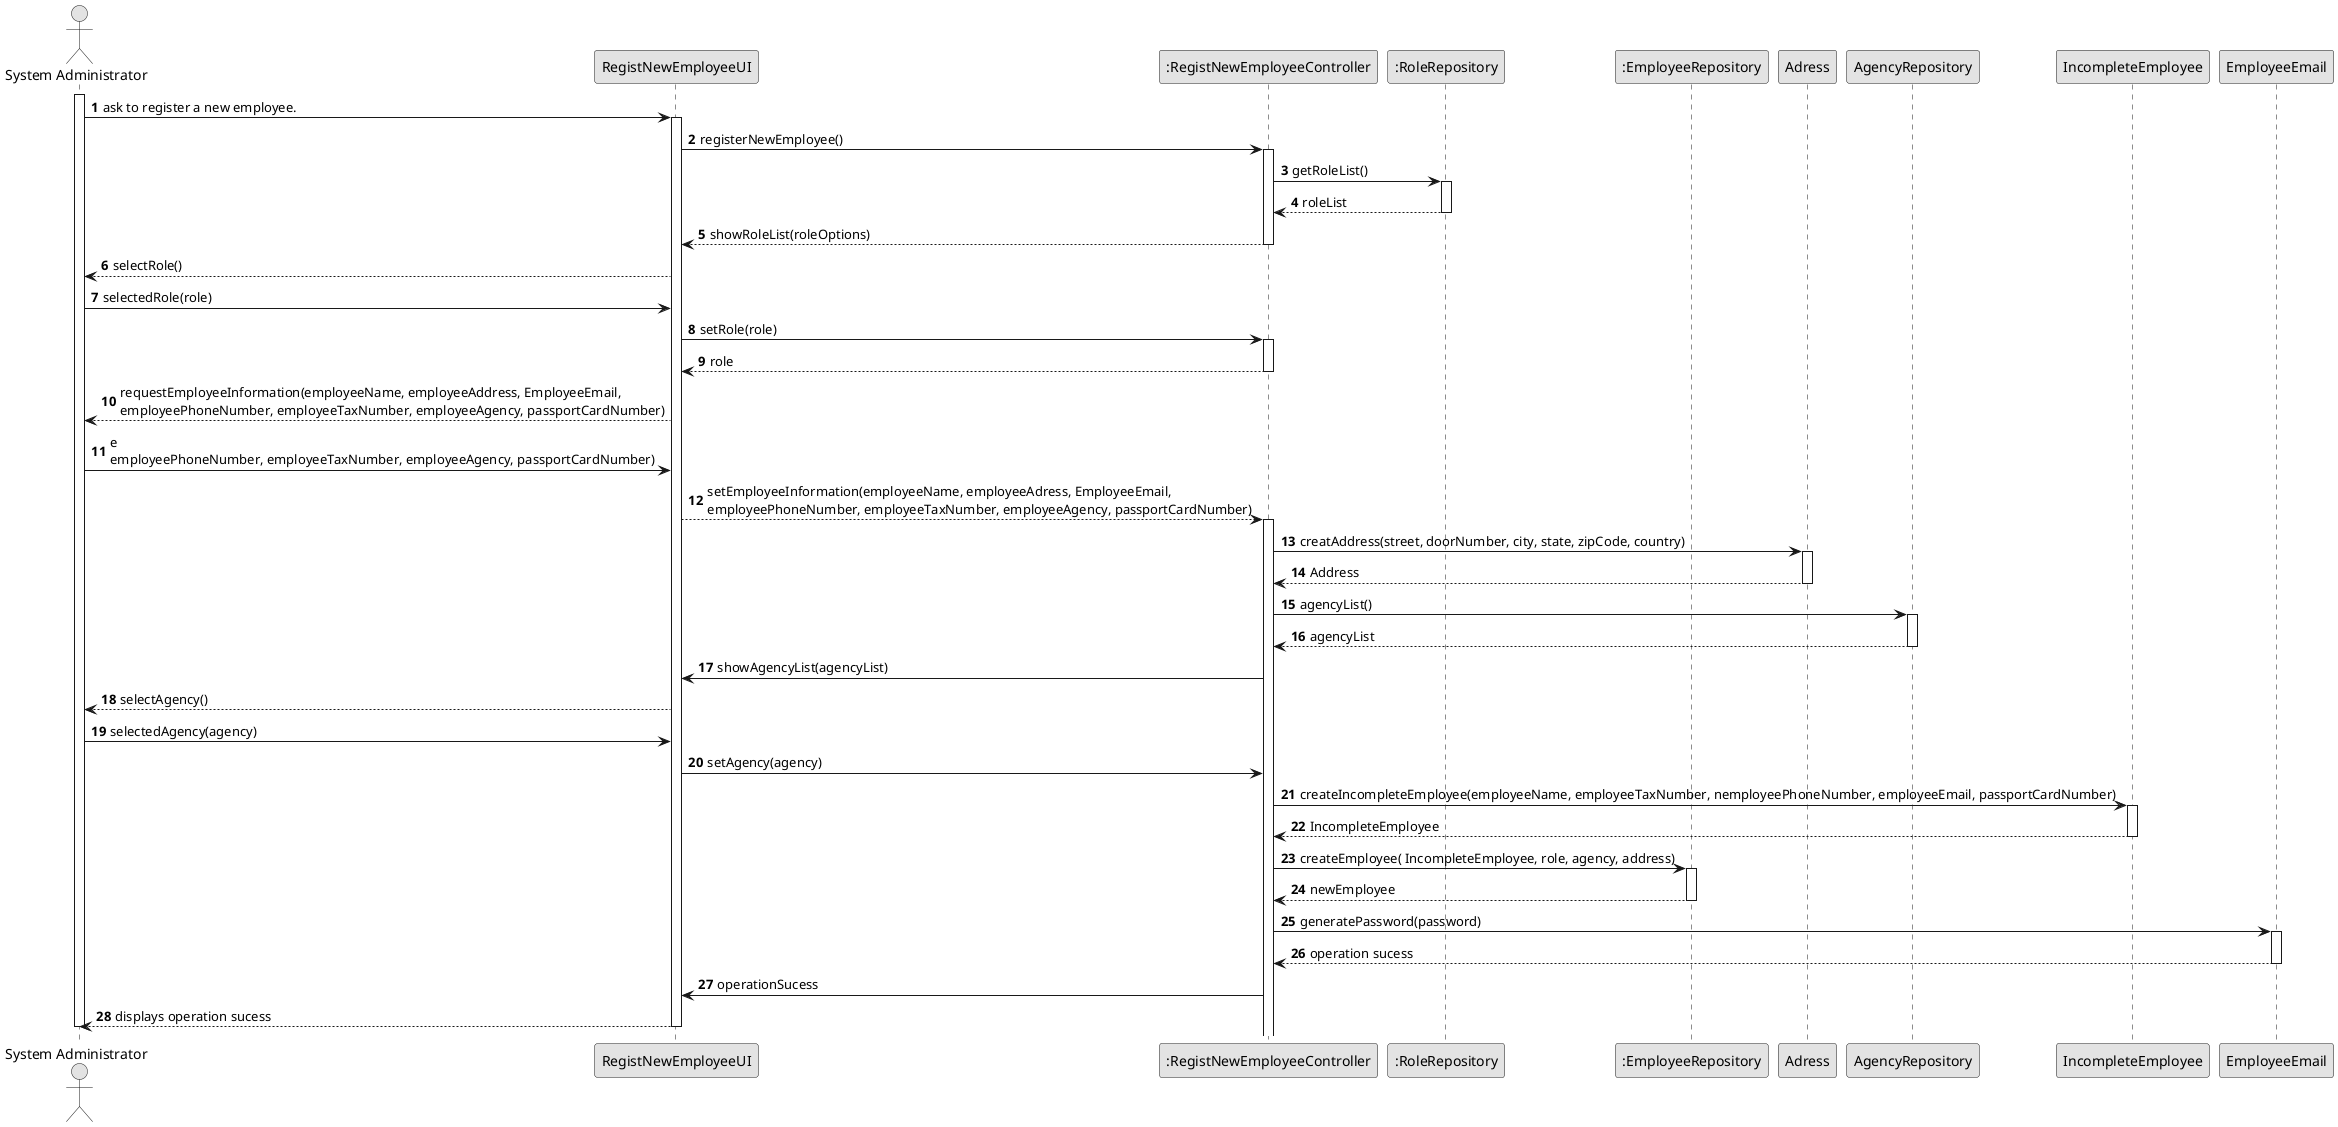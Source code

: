 @startuml
skinparam monochrome true
skinparam packageStyle rectangle
skinparam shadowing false

autonumber

'hide footbox
actor "System Administrator" as ADM
participant "RegistNewEmployeeUI" as UI
participant ":RegistNewEmployeeController" as CTRL
participant ":RoleRepository" as RoleREPO
participant ":EmployeeRepository" as EmployREPO
participant "Adress" as ADR
participant "AgencyRepository" as AGENCY
participant "IncompleteEmployee" as IncEmploy
participant "EmployeeEmail" as EMAIL

activate ADM

ADM -> UI : ask to register a new employee.

activate UI

UI -> CTRL : registerNewEmployee()

activate CTRL

CTRL -> RoleREPO : getRoleList()
activate RoleREPO

RoleREPO --> CTRL : roleList
deactivate RoleREPO

CTRL --> UI : showRoleList(roleOptions)
            deactivate CTRL

UI --> ADM : selectRole()
ADM -> UI : selectedRole(role)

UI -> CTRL : setRole(role)
activate CTRL

CTRL --> UI : role
deactivate CTRL



UI --> ADM : requestEmployeeInformation(employeeName, employeeAddress, EmployeeEmail, \nemployeePhoneNumber, employeeTaxNumber, employeeAgency, passportCardNumber)
ADM -> UI : e \nemployeePhoneNumber, employeeTaxNumber, employeeAgency, passportCardNumber)
UI --> CTRL :setEmployeeInformation(employeeName, employeeAdress, EmployeeEmail, \nemployeePhoneNumber, employeeTaxNumber, employeeAgency, passportCardNumber)
activate CTRL

CTRL -> ADR : creatAddress(street, doorNumber, city, state, zipCode, country)

activate ADR

ADR --> CTRL : Address
deactivate ADR

CTRL -> AGENCY : agencyList()
activate AGENCY

AGENCY --> CTRL :agencyList
deactivate AGENCY

CTRL -> UI : showAgencyList(agencyList)

UI --> ADM : selectAgency()

ADM -> UI : selectedAgency(agency)

UI -> CTRL : setAgency(agency)

CTRL -> IncEmploy : createIncompleteEmployee(employeeName, employeeTaxNumber, nemployeePhoneNumber, employeeEmail, passportCardNumber)
activate IncEmploy

IncEmploy --> CTRL : IncompleteEmployee
deactivate IncEmploy

CTRL -> EmployREPO : createEmployee( IncompleteEmployee, role, agency, address)
activate EmployREPO

EmployREPO --> CTRL : newEmployee
deactivate EmployREPO

CTRL -> EMAIL : generatePassword(password)
activate EMAIL

EMAIL --> CTRL : operation sucess
deactivate EMAIL

CTRL -> UI : operationSucess

UI --> ADM : displays operation sucess
deactivate UI

deactivate ADM

@enduml